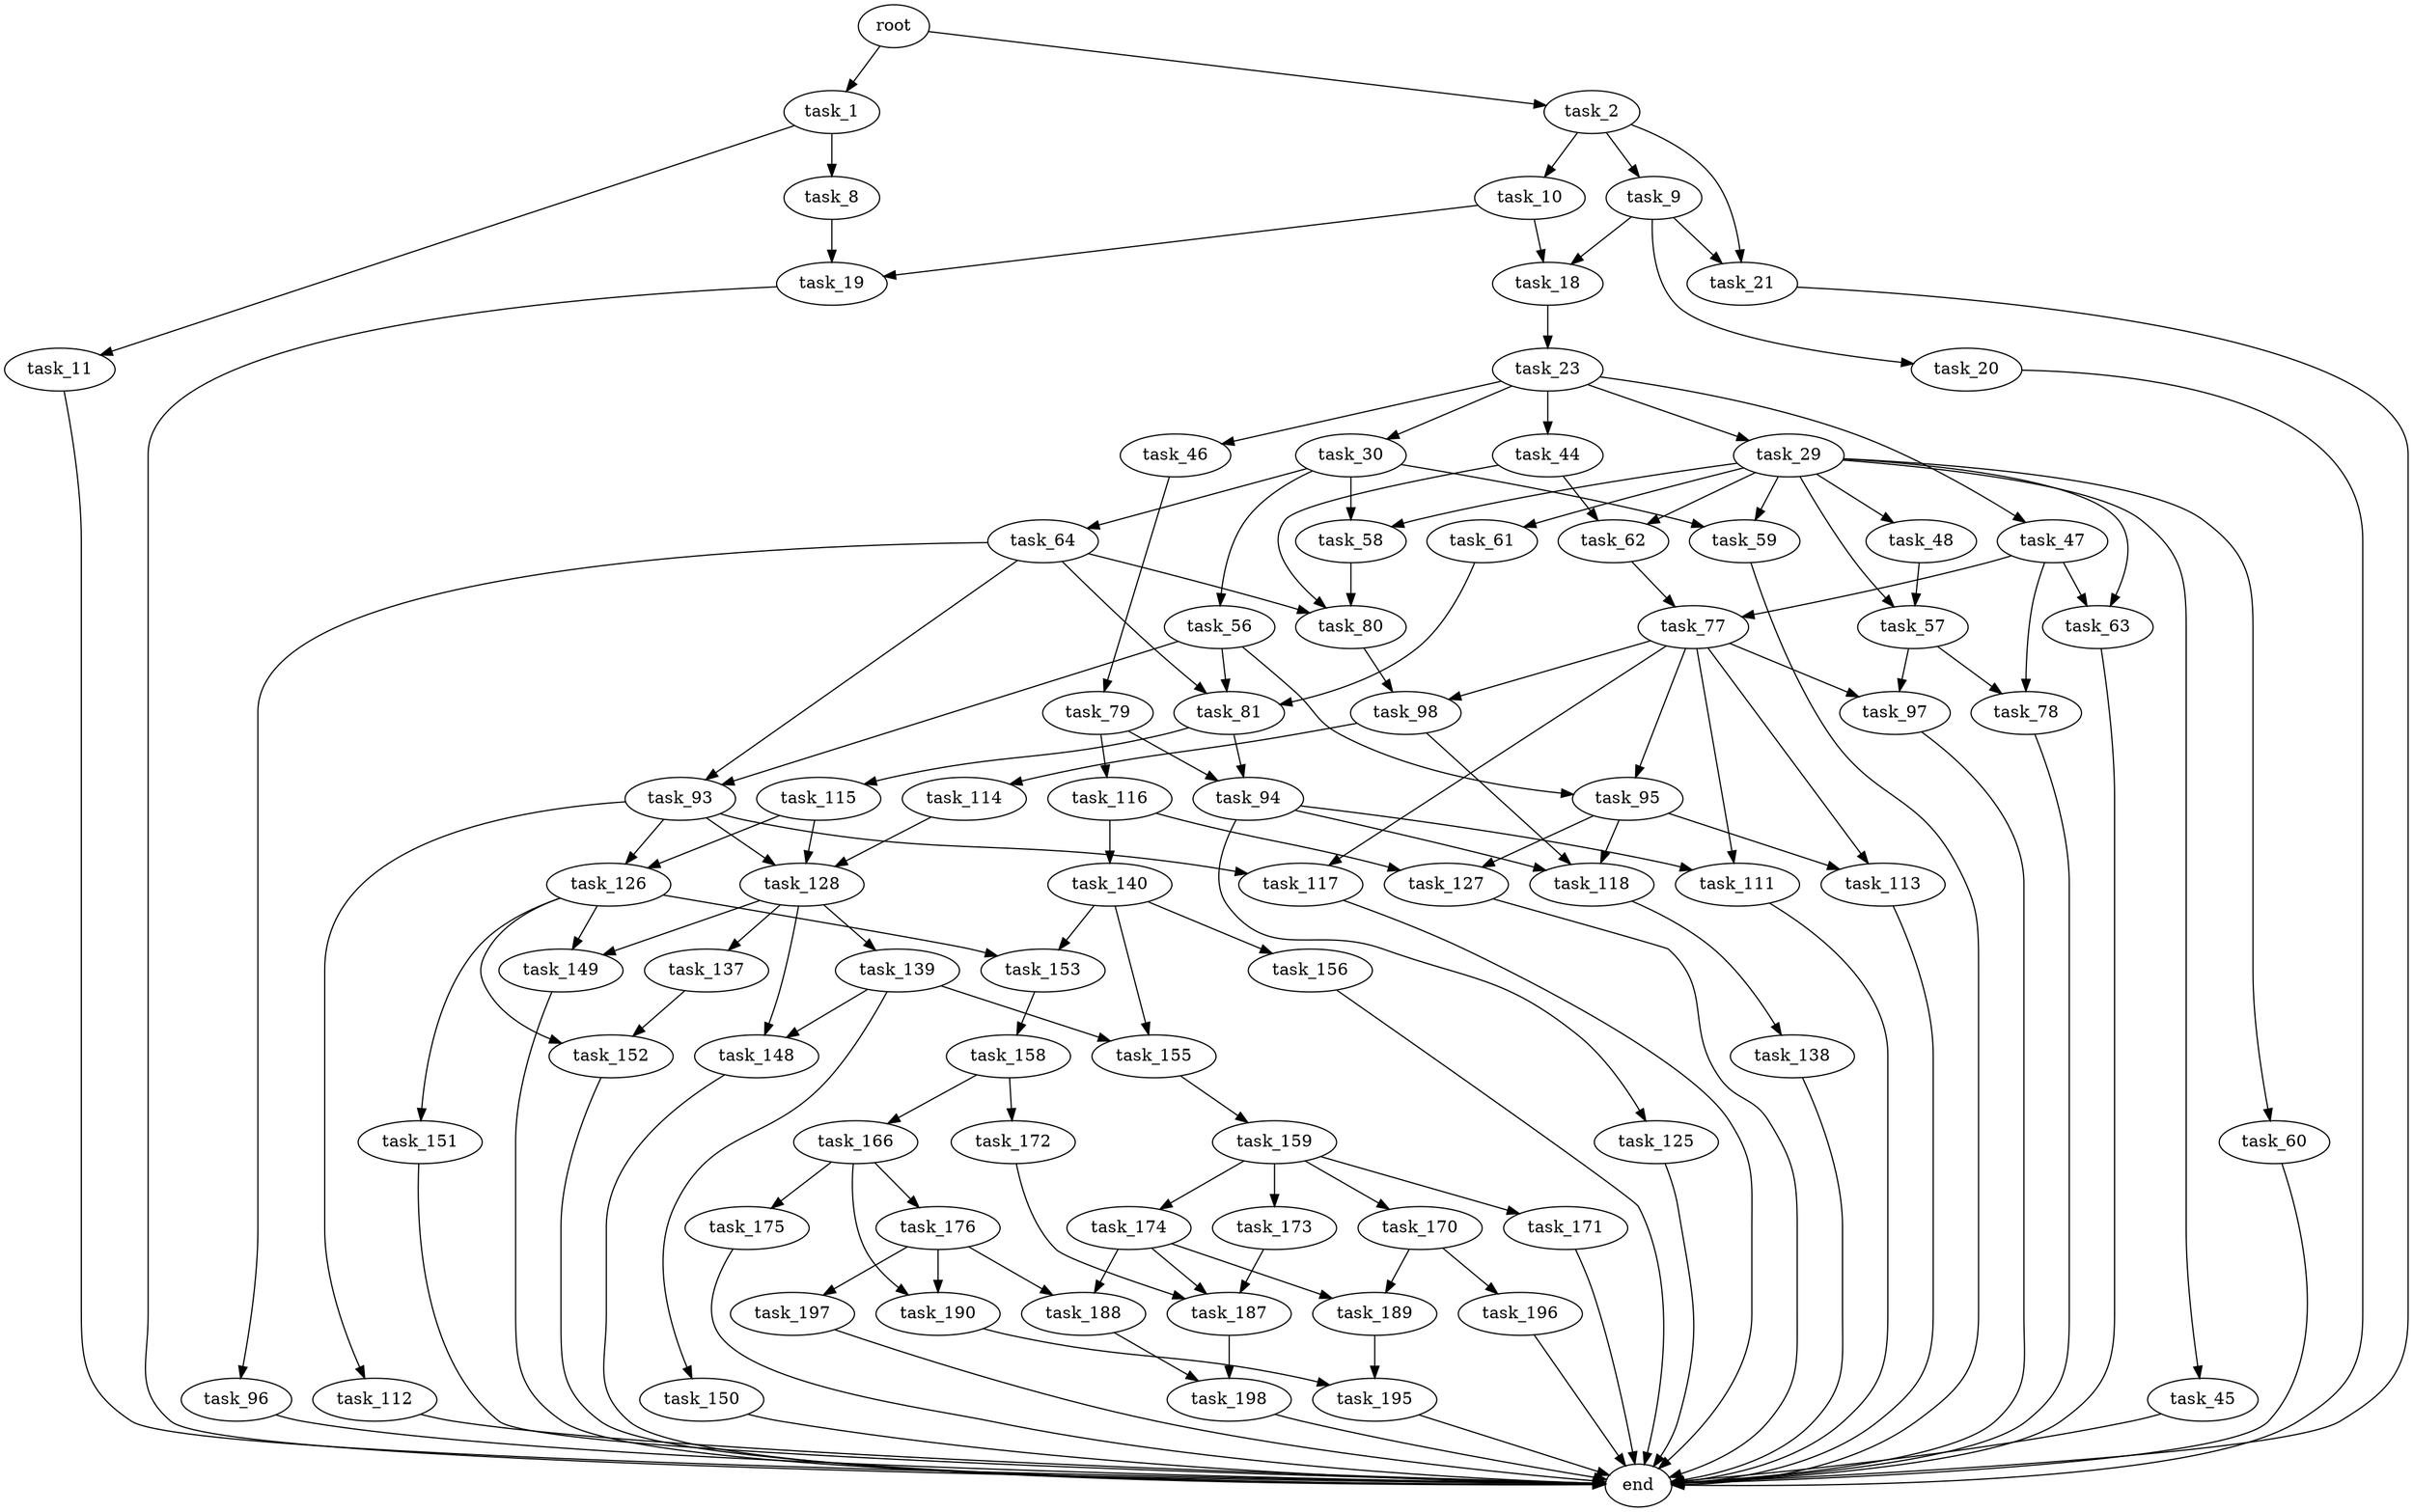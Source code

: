digraph G {
  root [size="0.000000"];
  task_1 [size="13489206033.000000"];
  task_2 [size="68719476736.000000"];
  task_8 [size="190603741716.000000"];
  task_11 [size="33811833724.000000"];
  task_9 [size="549755813888.000000"];
  task_10 [size="26459918090.000000"];
  task_21 [size="8589934592.000000"];
  task_19 [size="39366761721.000000"];
  task_18 [size="38885384216.000000"];
  task_20 [size="7420701062.000000"];
  end [size="0.000000"];
  task_23 [size="12458950851.000000"];
  task_29 [size="368293445632.000000"];
  task_30 [size="9769916675.000000"];
  task_44 [size="681746631.000000"];
  task_46 [size="68719476736.000000"];
  task_47 [size="533487810.000000"];
  task_45 [size="68719476736.000000"];
  task_48 [size="68719476736.000000"];
  task_57 [size="19670847697.000000"];
  task_58 [size="34038655120.000000"];
  task_59 [size="255844117985.000000"];
  task_60 [size="11183437689.000000"];
  task_61 [size="443081188437.000000"];
  task_62 [size="42857835440.000000"];
  task_63 [size="368293445632.000000"];
  task_56 [size="290356464296.000000"];
  task_64 [size="23249631109.000000"];
  task_80 [size="75912572190.000000"];
  task_79 [size="5541071338.000000"];
  task_77 [size="3969612420.000000"];
  task_78 [size="138014756256.000000"];
  task_81 [size="857543702392.000000"];
  task_93 [size="267445250971.000000"];
  task_95 [size="8589934592.000000"];
  task_97 [size="231928233984.000000"];
  task_96 [size="405603353028.000000"];
  task_98 [size="2050168483.000000"];
  task_111 [size="18030689037.000000"];
  task_113 [size="1073741824000.000000"];
  task_117 [size="324035461372.000000"];
  task_94 [size="2132081309.000000"];
  task_116 [size="5457104457.000000"];
  task_115 [size="39471235078.000000"];
  task_112 [size="134217728000.000000"];
  task_126 [size="8589934592.000000"];
  task_128 [size="46112742096.000000"];
  task_118 [size="238340488989.000000"];
  task_125 [size="3796852959.000000"];
  task_127 [size="497170518676.000000"];
  task_114 [size="549755813888.000000"];
  task_140 [size="68719476736.000000"];
  task_138 [size="68719476736.000000"];
  task_149 [size="1101895843013.000000"];
  task_151 [size="1689224623.000000"];
  task_152 [size="368293445632.000000"];
  task_153 [size="68719476736.000000"];
  task_137 [size="226571161088.000000"];
  task_139 [size="144625821303.000000"];
  task_148 [size="353774548560.000000"];
  task_150 [size="101404357596.000000"];
  task_155 [size="7272163316.000000"];
  task_156 [size="470611428495.000000"];
  task_158 [size="2071060482.000000"];
  task_159 [size="1309906538993.000000"];
  task_166 [size="14110787764.000000"];
  task_172 [size="549755813888.000000"];
  task_170 [size="845570220.000000"];
  task_171 [size="2895309790.000000"];
  task_173 [size="6595378755.000000"];
  task_174 [size="231928233984.000000"];
  task_175 [size="782757789696.000000"];
  task_176 [size="375489111966.000000"];
  task_190 [size="368293445632.000000"];
  task_189 [size="549755813888.000000"];
  task_196 [size="134217728000.000000"];
  task_187 [size="368293445632.000000"];
  task_188 [size="11332151262.000000"];
  task_197 [size="10091406136.000000"];
  task_198 [size="62584072353.000000"];
  task_195 [size="16414300161.000000"];

  root -> task_1 [size="1.000000"];
  root -> task_2 [size="1.000000"];
  task_1 -> task_8 [size="411041792.000000"];
  task_1 -> task_11 [size="411041792.000000"];
  task_2 -> task_9 [size="134217728.000000"];
  task_2 -> task_10 [size="134217728.000000"];
  task_2 -> task_21 [size="134217728.000000"];
  task_8 -> task_19 [size="134217728.000000"];
  task_11 -> end [size="1.000000"];
  task_9 -> task_18 [size="536870912.000000"];
  task_9 -> task_20 [size="536870912.000000"];
  task_9 -> task_21 [size="536870912.000000"];
  task_10 -> task_18 [size="536870912.000000"];
  task_10 -> task_19 [size="536870912.000000"];
  task_21 -> end [size="1.000000"];
  task_19 -> end [size="1.000000"];
  task_18 -> task_23 [size="33554432.000000"];
  task_20 -> end [size="1.000000"];
  task_23 -> task_29 [size="679477248.000000"];
  task_23 -> task_30 [size="679477248.000000"];
  task_23 -> task_44 [size="679477248.000000"];
  task_23 -> task_46 [size="679477248.000000"];
  task_23 -> task_47 [size="679477248.000000"];
  task_29 -> task_45 [size="411041792.000000"];
  task_29 -> task_48 [size="411041792.000000"];
  task_29 -> task_57 [size="411041792.000000"];
  task_29 -> task_58 [size="411041792.000000"];
  task_29 -> task_59 [size="411041792.000000"];
  task_29 -> task_60 [size="411041792.000000"];
  task_29 -> task_61 [size="411041792.000000"];
  task_29 -> task_62 [size="411041792.000000"];
  task_29 -> task_63 [size="411041792.000000"];
  task_30 -> task_56 [size="838860800.000000"];
  task_30 -> task_58 [size="838860800.000000"];
  task_30 -> task_59 [size="838860800.000000"];
  task_30 -> task_64 [size="838860800.000000"];
  task_44 -> task_62 [size="33554432.000000"];
  task_44 -> task_80 [size="33554432.000000"];
  task_46 -> task_79 [size="134217728.000000"];
  task_47 -> task_63 [size="33554432.000000"];
  task_47 -> task_77 [size="33554432.000000"];
  task_47 -> task_78 [size="33554432.000000"];
  task_45 -> end [size="1.000000"];
  task_48 -> task_57 [size="134217728.000000"];
  task_57 -> task_78 [size="411041792.000000"];
  task_57 -> task_97 [size="411041792.000000"];
  task_58 -> task_80 [size="679477248.000000"];
  task_59 -> end [size="1.000000"];
  task_60 -> end [size="1.000000"];
  task_61 -> task_81 [size="411041792.000000"];
  task_62 -> task_77 [size="75497472.000000"];
  task_63 -> end [size="1.000000"];
  task_56 -> task_81 [size="679477248.000000"];
  task_56 -> task_93 [size="679477248.000000"];
  task_56 -> task_95 [size="679477248.000000"];
  task_64 -> task_80 [size="838860800.000000"];
  task_64 -> task_81 [size="838860800.000000"];
  task_64 -> task_93 [size="838860800.000000"];
  task_64 -> task_96 [size="838860800.000000"];
  task_80 -> task_98 [size="75497472.000000"];
  task_79 -> task_94 [size="134217728.000000"];
  task_79 -> task_116 [size="134217728.000000"];
  task_77 -> task_95 [size="134217728.000000"];
  task_77 -> task_97 [size="134217728.000000"];
  task_77 -> task_98 [size="134217728.000000"];
  task_77 -> task_111 [size="134217728.000000"];
  task_77 -> task_113 [size="134217728.000000"];
  task_77 -> task_117 [size="134217728.000000"];
  task_78 -> end [size="1.000000"];
  task_81 -> task_94 [size="536870912.000000"];
  task_81 -> task_115 [size="536870912.000000"];
  task_93 -> task_112 [size="209715200.000000"];
  task_93 -> task_117 [size="209715200.000000"];
  task_93 -> task_126 [size="209715200.000000"];
  task_93 -> task_128 [size="209715200.000000"];
  task_95 -> task_113 [size="33554432.000000"];
  task_95 -> task_118 [size="33554432.000000"];
  task_95 -> task_127 [size="33554432.000000"];
  task_97 -> end [size="1.000000"];
  task_96 -> end [size="1.000000"];
  task_98 -> task_114 [size="33554432.000000"];
  task_98 -> task_118 [size="33554432.000000"];
  task_111 -> end [size="1.000000"];
  task_113 -> end [size="1.000000"];
  task_117 -> end [size="1.000000"];
  task_94 -> task_111 [size="134217728.000000"];
  task_94 -> task_118 [size="134217728.000000"];
  task_94 -> task_125 [size="134217728.000000"];
  task_116 -> task_127 [size="209715200.000000"];
  task_116 -> task_140 [size="209715200.000000"];
  task_115 -> task_126 [size="33554432.000000"];
  task_115 -> task_128 [size="33554432.000000"];
  task_112 -> end [size="1.000000"];
  task_126 -> task_149 [size="33554432.000000"];
  task_126 -> task_151 [size="33554432.000000"];
  task_126 -> task_152 [size="33554432.000000"];
  task_126 -> task_153 [size="33554432.000000"];
  task_128 -> task_137 [size="75497472.000000"];
  task_128 -> task_139 [size="75497472.000000"];
  task_128 -> task_148 [size="75497472.000000"];
  task_128 -> task_149 [size="75497472.000000"];
  task_118 -> task_138 [size="679477248.000000"];
  task_125 -> end [size="1.000000"];
  task_127 -> end [size="1.000000"];
  task_114 -> task_128 [size="536870912.000000"];
  task_140 -> task_153 [size="134217728.000000"];
  task_140 -> task_155 [size="134217728.000000"];
  task_140 -> task_156 [size="134217728.000000"];
  task_138 -> end [size="1.000000"];
  task_149 -> end [size="1.000000"];
  task_151 -> end [size="1.000000"];
  task_152 -> end [size="1.000000"];
  task_153 -> task_158 [size="134217728.000000"];
  task_137 -> task_152 [size="209715200.000000"];
  task_139 -> task_148 [size="301989888.000000"];
  task_139 -> task_150 [size="301989888.000000"];
  task_139 -> task_155 [size="301989888.000000"];
  task_148 -> end [size="1.000000"];
  task_150 -> end [size="1.000000"];
  task_155 -> task_159 [size="134217728.000000"];
  task_156 -> end [size="1.000000"];
  task_158 -> task_166 [size="33554432.000000"];
  task_158 -> task_172 [size="33554432.000000"];
  task_159 -> task_170 [size="838860800.000000"];
  task_159 -> task_171 [size="838860800.000000"];
  task_159 -> task_173 [size="838860800.000000"];
  task_159 -> task_174 [size="838860800.000000"];
  task_166 -> task_175 [size="301989888.000000"];
  task_166 -> task_176 [size="301989888.000000"];
  task_166 -> task_190 [size="301989888.000000"];
  task_172 -> task_187 [size="536870912.000000"];
  task_170 -> task_189 [size="33554432.000000"];
  task_170 -> task_196 [size="33554432.000000"];
  task_171 -> end [size="1.000000"];
  task_173 -> task_187 [size="209715200.000000"];
  task_174 -> task_187 [size="301989888.000000"];
  task_174 -> task_188 [size="301989888.000000"];
  task_174 -> task_189 [size="301989888.000000"];
  task_175 -> end [size="1.000000"];
  task_176 -> task_188 [size="679477248.000000"];
  task_176 -> task_190 [size="679477248.000000"];
  task_176 -> task_197 [size="679477248.000000"];
  task_190 -> task_195 [size="411041792.000000"];
  task_189 -> task_195 [size="536870912.000000"];
  task_196 -> end [size="1.000000"];
  task_187 -> task_198 [size="411041792.000000"];
  task_188 -> task_198 [size="209715200.000000"];
  task_197 -> end [size="1.000000"];
  task_198 -> end [size="1.000000"];
  task_195 -> end [size="1.000000"];
}
